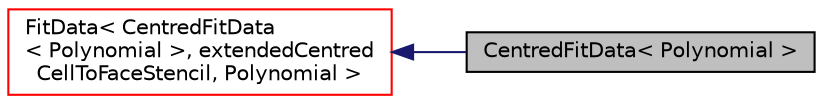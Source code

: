 digraph "CentredFitData&lt; Polynomial &gt;"
{
  bgcolor="transparent";
  edge [fontname="Helvetica",fontsize="10",labelfontname="Helvetica",labelfontsize="10"];
  node [fontname="Helvetica",fontsize="10",shape=record];
  rankdir="LR";
  Node1 [label="CentredFitData\< Polynomial \>",height=0.2,width=0.4,color="black", fillcolor="grey75", style="filled" fontcolor="black"];
  Node2 -> Node1 [dir="back",color="midnightblue",fontsize="10",style="solid",fontname="Helvetica"];
  Node2 [label="FitData\< CentredFitData\l\< Polynomial \>, extendedCentred\lCellToFaceStencil, Polynomial \>",height=0.2,width=0.4,color="red",URL="$classFoam_1_1FitData.html"];
}
